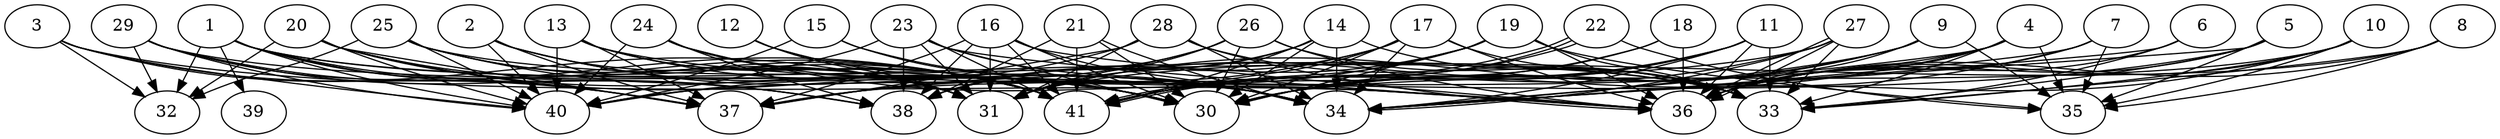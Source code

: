 // DAG (tier=3-complex, mode=compute, n=41, ccr=0.455, fat=0.814, density=0.693, regular=0.229, jump=0.336, mindata=1048576, maxdata=16777216)
// DAG automatically generated by daggen at Sun Aug 24 16:33:35 2025
// /home/ermia/Project/Environments/daggen/bin/daggen --dot --ccr 0.455 --fat 0.814 --regular 0.229 --density 0.693 --jump 0.336 --mindata 1048576 --maxdata 16777216 -n 41 
digraph G {
  1 [size="100742990389487599616", alpha="0.16", expect_size="50371495194743799808"]
  1 -> 32 [size ="173207441113088"]
  1 -> 33 [size ="173207441113088"]
  1 -> 34 [size ="173207441113088"]
  1 -> 37 [size ="173207441113088"]
  1 -> 38 [size ="173207441113088"]
  1 -> 39 [size ="173207441113088"]
  1 -> 40 [size ="173207441113088"]
  1 -> 41 [size ="173207441113088"]
  2 [size="20557437243908672", alpha="0.01", expect_size="10278718621954336"]
  2 -> 30 [size ="16890973913088"]
  2 -> 31 [size ="16890973913088"]
  2 -> 34 [size ="16890973913088"]
  2 -> 37 [size ="16890973913088"]
  2 -> 40 [size ="16890973913088"]
  3 [size="1505703227086463827968", alpha="0.19", expect_size="752851613543231913984"]
  3 -> 31 [size ="1050952064827392"]
  3 -> 32 [size ="1050952064827392"]
  3 -> 36 [size ="1050952064827392"]
  3 -> 37 [size ="1050952064827392"]
  3 -> 40 [size ="1050952064827392"]
  4 [size="30581636536919708", alpha="0.11", expect_size="15290818268459854"]
  4 -> 33 [size ="1205343723978752"]
  4 -> 34 [size ="1205343723978752"]
  4 -> 35 [size ="1205343723978752"]
  4 -> 36 [size ="1205343723978752"]
  4 -> 40 [size ="1205343723978752"]
  4 -> 41 [size ="1205343723978752"]
  5 [size="31640209564915352", alpha="0.03", expect_size="15820104782457676"]
  5 -> 33 [size ="1023899265400832"]
  5 -> 34 [size ="1023899265400832"]
  5 -> 35 [size ="1023899265400832"]
  5 -> 36 [size ="1023899265400832"]
  5 -> 40 [size ="1023899265400832"]
  6 [size="377255184298681472", alpha="0.11", expect_size="188627592149340736"]
  6 -> 33 [size ="403094626107392"]
  6 -> 34 [size ="403094626107392"]
  6 -> 36 [size ="403094626107392"]
  7 [size="4684422157168541696000", alpha="0.08", expect_size="2342211078584270848000"]
  7 -> 30 [size ="2239721426124800"]
  7 -> 34 [size ="2239721426124800"]
  7 -> 35 [size ="2239721426124800"]
  7 -> 36 [size ="2239721426124800"]
  8 [size="5007794361233752064", alpha="0.03", expect_size="2503897180616876032"]
  8 -> 31 [size ="2002900150648832"]
  8 -> 33 [size ="2002900150648832"]
  8 -> 35 [size ="2002900150648832"]
  8 -> 36 [size ="2002900150648832"]
  9 [size="5828208779593902", alpha="0.04", expect_size="2914104389796951"]
  9 -> 30 [size ="112124953100288"]
  9 -> 31 [size ="112124953100288"]
  9 -> 34 [size ="112124953100288"]
  9 -> 35 [size ="112124953100288"]
  9 -> 36 [size ="112124953100288"]
  10 [size="6284766578003511", alpha="0.17", expect_size="3142383289001755"]
  10 -> 30 [size ="113972627898368"]
  10 -> 33 [size ="113972627898368"]
  10 -> 34 [size ="113972627898368"]
  10 -> 35 [size ="113972627898368"]
  10 -> 36 [size ="113972627898368"]
  11 [size="88543675577071552", alpha="0.17", expect_size="44271837788535776"]
  11 -> 30 [size ="102057012887552"]
  11 -> 31 [size ="102057012887552"]
  11 -> 33 [size ="102057012887552"]
  11 -> 34 [size ="102057012887552"]
  11 -> 36 [size ="102057012887552"]
  11 -> 41 [size ="102057012887552"]
  12 [size="26058637751017388", alpha="0.04", expect_size="13029318875508694"]
  12 -> 30 [size ="688567143628800"]
  12 -> 31 [size ="688567143628800"]
  12 -> 41 [size ="688567143628800"]
  13 [size="3991519283536990306304", alpha="0.07", expect_size="1995759641768495153152"]
  13 -> 30 [size ="2013023329845248"]
  13 -> 31 [size ="2013023329845248"]
  13 -> 36 [size ="2013023329845248"]
  13 -> 37 [size ="2013023329845248"]
  13 -> 40 [size ="2013023329845248"]
  13 -> 41 [size ="2013023329845248"]
  14 [size="90586764682916016", alpha="0.18", expect_size="45293382341458008"]
  14 -> 30 [size ="1864355243098112"]
  14 -> 31 [size ="1864355243098112"]
  14 -> 33 [size ="1864355243098112"]
  14 -> 34 [size ="1864355243098112"]
  14 -> 38 [size ="1864355243098112"]
  14 -> 41 [size ="1864355243098112"]
  15 [size="1628749432579060224", alpha="0.09", expect_size="814374716289530112"]
  15 -> 30 [size ="651238853050368"]
  15 -> 34 [size ="651238853050368"]
  15 -> 40 [size ="651238853050368"]
  16 [size="1228134078446712127488", alpha="0.16", expect_size="614067039223356063744"]
  16 -> 30 [size ="917460077248512"]
  16 -> 31 [size ="917460077248512"]
  16 -> 34 [size ="917460077248512"]
  16 -> 36 [size ="917460077248512"]
  16 -> 37 [size ="917460077248512"]
  16 -> 38 [size ="917460077248512"]
  16 -> 41 [size ="917460077248512"]
  17 [size="2302846250689771864064", alpha="0.19", expect_size="1151423125344885932032"]
  17 -> 30 [size ="1395082687152128"]
  17 -> 33 [size ="1395082687152128"]
  17 -> 34 [size ="1395082687152128"]
  17 -> 36 [size ="1395082687152128"]
  17 -> 37 [size ="1395082687152128"]
  17 -> 38 [size ="1395082687152128"]
  17 -> 41 [size ="1395082687152128"]
  18 [size="475217664088435008", alpha="0.12", expect_size="237608832044217504"]
  18 -> 30 [size ="485291341119488"]
  18 -> 36 [size ="485291341119488"]
  18 -> 41 [size ="485291341119488"]
  19 [size="21603214657774228", alpha="0.20", expect_size="10801607328887114"]
  19 -> 30 [size ="532450862170112"]
  19 -> 33 [size ="532450862170112"]
  19 -> 35 [size ="532450862170112"]
  19 -> 36 [size ="532450862170112"]
  19 -> 37 [size ="532450862170112"]
  19 -> 38 [size ="532450862170112"]
  19 -> 41 [size ="532450862170112"]
  20 [size="23169014573612138496", alpha="0.01", expect_size="11584507286806069248"]
  20 -> 30 [size ="65017214926848"]
  20 -> 32 [size ="65017214926848"]
  20 -> 34 [size ="65017214926848"]
  20 -> 37 [size ="65017214926848"]
  20 -> 38 [size ="65017214926848"]
  20 -> 40 [size ="65017214926848"]
  20 -> 41 [size ="65017214926848"]
  21 [size="29712494710888972", alpha="0.10", expect_size="14856247355444486"]
  21 -> 30 [size ="833667924492288"]
  21 -> 34 [size ="833667924492288"]
  21 -> 38 [size ="833667924492288"]
  21 -> 41 [size ="833667924492288"]
  22 [size="151681537410620352", alpha="0.15", expect_size="75840768705310176"]
  22 -> 30 [size ="160783476457472"]
  22 -> 35 [size ="160783476457472"]
  22 -> 41 [size ="160783476457472"]
  22 -> 41 [size ="160783476457472"]
  23 [size="8271821799424000000", alpha="0.14", expect_size="4135910899712000000"]
  23 -> 30 [size ="32720814080000"]
  23 -> 31 [size ="32720814080000"]
  23 -> 34 [size ="32720814080000"]
  23 -> 36 [size ="32720814080000"]
  23 -> 38 [size ="32720814080000"]
  23 -> 40 [size ="32720814080000"]
  23 -> 41 [size ="32720814080000"]
  24 [size="1669073709875222020096", alpha="0.09", expect_size="834536854937611010048"]
  24 -> 30 [size ="1125659388674048"]
  24 -> 31 [size ="1125659388674048"]
  24 -> 36 [size ="1125659388674048"]
  24 -> 38 [size ="1125659388674048"]
  24 -> 40 [size ="1125659388674048"]
  24 -> 41 [size ="1125659388674048"]
  25 [size="12603246610718390", alpha="0.16", expect_size="6301623305359195"]
  25 -> 30 [size ="383112458534912"]
  25 -> 31 [size ="383112458534912"]
  25 -> 32 [size ="383112458534912"]
  25 -> 33 [size ="383112458534912"]
  25 -> 40 [size ="383112458534912"]
  25 -> 41 [size ="383112458534912"]
  26 [size="20676523866710332", alpha="0.03", expect_size="10338261933355166"]
  26 -> 30 [size ="1114028751454208"]
  26 -> 31 [size ="1114028751454208"]
  26 -> 33 [size ="1114028751454208"]
  26 -> 36 [size ="1114028751454208"]
  26 -> 37 [size ="1114028751454208"]
  26 -> 38 [size ="1114028751454208"]
  27 [size="2280419555749381799936", alpha="0.18", expect_size="1140209777874690899968"]
  27 -> 33 [size ="1386010407600128"]
  27 -> 34 [size ="1386010407600128"]
  27 -> 36 [size ="1386010407600128"]
  27 -> 36 [size ="1386010407600128"]
  27 -> 37 [size ="1386010407600128"]
  27 -> 41 [size ="1386010407600128"]
  28 [size="30430238951547936", alpha="0.07", expect_size="15215119475773968"]
  28 -> 31 [size ="1341941593669632"]
  28 -> 33 [size ="1341941593669632"]
  28 -> 34 [size ="1341941593669632"]
  28 -> 36 [size ="1341941593669632"]
  28 -> 37 [size ="1341941593669632"]
  28 -> 40 [size ="1341941593669632"]
  29 [size="2163265985291747328000", alpha="0.19", expect_size="1081632992645873664000"]
  29 -> 32 [size ="1338124743475200"]
  29 -> 34 [size ="1338124743475200"]
  29 -> 37 [size ="1338124743475200"]
  29 -> 38 [size ="1338124743475200"]
  29 -> 40 [size ="1338124743475200"]
  29 -> 41 [size ="1338124743475200"]
  30 [size="726254486986532480", alpha="0.12", expect_size="363127243493266240"]
  31 [size="3657320685845415460864", alpha="0.12", expect_size="1828660342922707730432"]
  32 [size="2469199467511516160", alpha="0.01", expect_size="1234599733755758080"]
  33 [size="79949804474290143232", alpha="0.18", expect_size="39974902237145071616"]
  34 [size="1471262567224607506432", alpha="0.09", expect_size="735631283612303753216"]
  35 [size="27370956174250920", alpha="0.17", expect_size="13685478087125460"]
  36 [size="9538405730366100", alpha="0.03", expect_size="4769202865183050"]
  37 [size="1039011789626727727104", alpha="0.03", expect_size="519505894813363863552"]
  38 [size="84479697227874304000", alpha="0.03", expect_size="42239848613937152000"]
  39 [size="639043655756872704", alpha="0.07", expect_size="319521827878436352"]
  40 [size="2789482671775261130752", alpha="0.01", expect_size="1394741335887630565376"]
  41 [size="129050990119747584000", alpha="0.18", expect_size="64525495059873792000"]
}